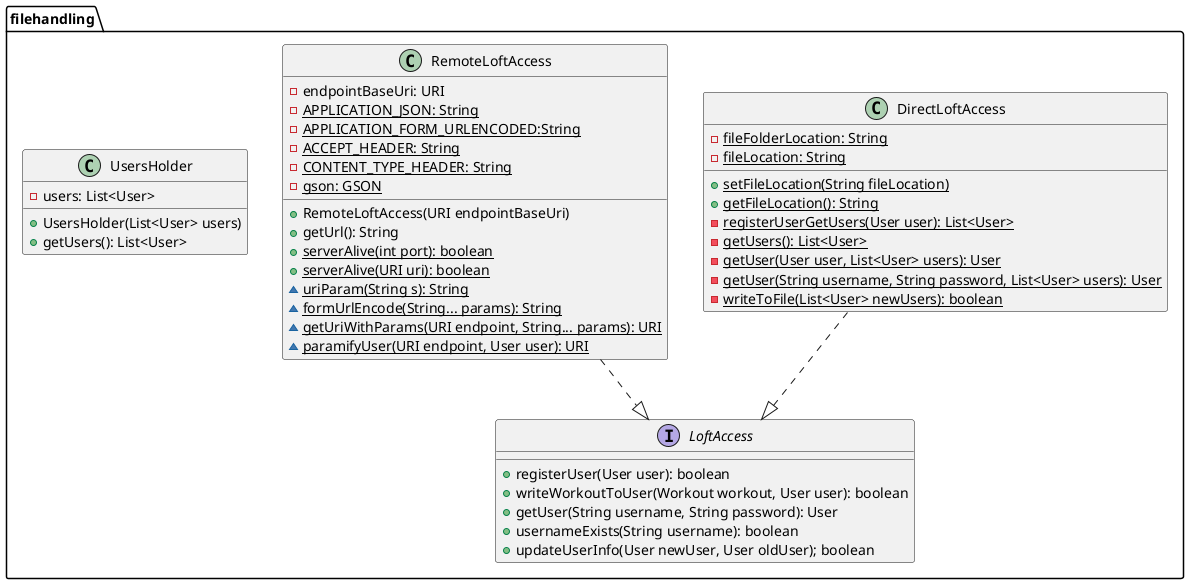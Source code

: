 @startuml filehandlingClassDiagram

package filehandling {

    class DirectLoftAccess {
        - {static} fileFolderLocation: String
        - {static} fileLocation: String

        + {static} setFileLocation(String fileLocation)
        + {static} getFileLocation(): String
        - {static} registerUserGetUsers(User user): List<User>
        - {static} getUsers(): List<User>
        - {static} getUser(User user, List<User> users): User
        - {static} getUser(String username, String password, List<User> users): User
        - {static} writeToFile(List<User> newUsers): boolean
    }

    interface LoftAccess {
        + registerUser(User user): boolean
        + writeWorkoutToUser(Workout workout, User user): boolean
        + getUser(String username, String password): User
        + usernameExists(String username): boolean
        + updateUserInfo(User newUser, User oldUser); boolean
    }

    class RemoteLoftAccess {
        - endpointBaseUri: URI
        - {static} APPLICATION_JSON: String
        - {static} APPLICATION_FORM_URLENCODED:String
        - {static} ACCEPT_HEADER: String
        - {static} CONTENT_TYPE_HEADER: String
        - {static} gson: GSON

        + RemoteLoftAccess(URI endpointBaseUri)
        + getUrl(): String
        + {static} serverAlive(int port): boolean
        + {static} serverAlive(URI uri): boolean
        ~ {static} uriParam(String s): String
        ~ {static} formUrlEncode(String... params): String
        ~ {static} getUriWithParams(URI endpoint, String... params): URI
        ~ {static} paramifyUser(URI endpoint, User user): URI
    }

    class UsersHolder {
        - users: List<User>
        + UsersHolder(List<User> users)
        + getUsers(): List<User>
    }

    DirectLoftAccess ..|> LoftAccess
    RemoteLoftAccess ..|> LoftAccess
}
@enduml